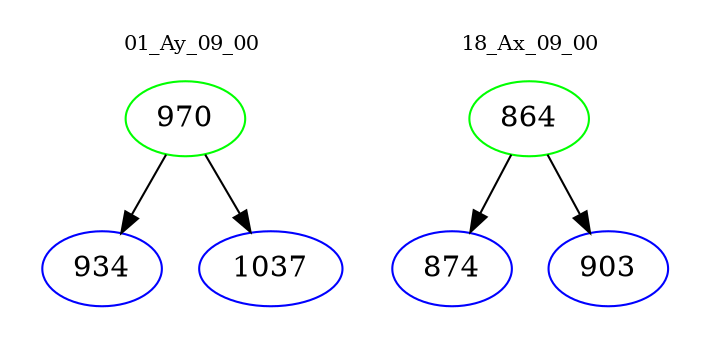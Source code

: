 digraph{
subgraph cluster_0 {
color = white
label = "01_Ay_09_00";
fontsize=10;
T0_970 [label="970", color="green"]
T0_970 -> T0_934 [color="black"]
T0_934 [label="934", color="blue"]
T0_970 -> T0_1037 [color="black"]
T0_1037 [label="1037", color="blue"]
}
subgraph cluster_1 {
color = white
label = "18_Ax_09_00";
fontsize=10;
T1_864 [label="864", color="green"]
T1_864 -> T1_874 [color="black"]
T1_874 [label="874", color="blue"]
T1_864 -> T1_903 [color="black"]
T1_903 [label="903", color="blue"]
}
}
